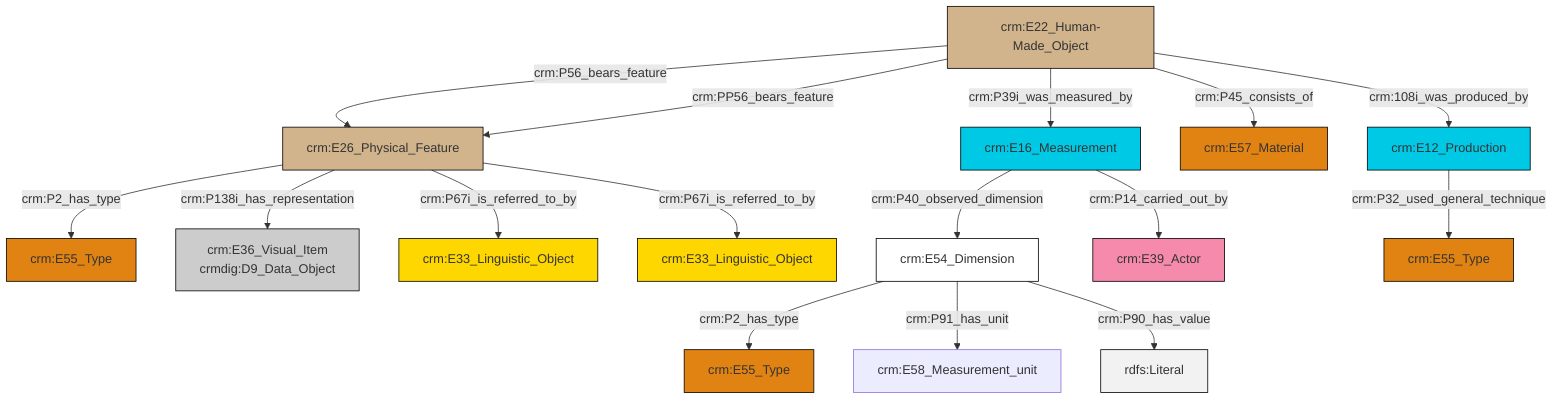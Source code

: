 graph TD
classDef Literal fill:#f2f2f2,stroke:#000000;
classDef CRM_Entity fill:#FFFFFF,stroke:#000000;
classDef Temporal_Entity fill:#00C9E6, stroke:#000000;
classDef Type fill:#E18312, stroke:#000000;
classDef Time-Span fill:#2C9C91, stroke:#000000;
classDef Appellation fill:#FFEB7F, stroke:#000000;
classDef Place fill:#008836, stroke:#000000;
classDef Persistent_Item fill:#B266B2, stroke:#000000;
classDef Conceptual_Object fill:#FFD700, stroke:#000000;
classDef Physical_Thing fill:#D2B48C, stroke:#000000;
classDef Actor fill:#f58aad, stroke:#000000;
classDef PC_Classes fill:#4ce600, stroke:#000000;
classDef Multi fill:#cccccc,stroke:#000000;

4["crm:E16_Measurement"]:::Temporal_Entity -->|crm:P40_observed_dimension| 5["crm:E54_Dimension"]:::CRM_Entity
2["crm:E26_Physical_Feature"]:::Physical_Thing -->|crm:P2_has_type| 6["crm:E55_Type"]:::Type
7["crm:E22_Human-Made_Object"]:::Physical_Thing -->|crm:P56_bears_feature| 2["crm:E26_Physical_Feature"]:::Physical_Thing
7["crm:E22_Human-Made_Object"]:::Physical_Thing -->|crm:PP56_bears_feature| 2["crm:E26_Physical_Feature"]:::Physical_Thing
7["crm:E22_Human-Made_Object"]:::Physical_Thing -->|crm:P39i_was_measured_by| 4["crm:E16_Measurement"]:::Temporal_Entity
2["crm:E26_Physical_Feature"]:::Physical_Thing -->|crm:P138i_has_representation| 11["crm:E36_Visual_Item<br>crmdig:D9_Data_Object"]:::Multi
7["crm:E22_Human-Made_Object"]:::Physical_Thing -->|crm:P45_consists_of| 9["crm:E57_Material"]:::Type
5["crm:E54_Dimension"]:::CRM_Entity -->|crm:P2_has_type| 15["crm:E55_Type"]:::Type
5["crm:E54_Dimension"]:::CRM_Entity -->|crm:P91_has_unit| 20["crm:E58_Measurement_unit"]:::Default
2["crm:E26_Physical_Feature"]:::Physical_Thing -->|crm:P67i_is_referred_to_by| 22["crm:E33_Linguistic_Object"]:::Conceptual_Object
5["crm:E54_Dimension"]:::CRM_Entity -->|crm:P90_has_value| 23[rdfs:Literal]:::Literal
4["crm:E16_Measurement"]:::Temporal_Entity -->|crm:P14_carried_out_by| 13["crm:E39_Actor"]:::Actor
24["crm:E12_Production"]:::Temporal_Entity -->|crm:P32_used_general_technique| 0["crm:E55_Type"]:::Type
7["crm:E22_Human-Made_Object"]:::Physical_Thing -->|crm:108i_was_produced_by| 24["crm:E12_Production"]:::Temporal_Entity
2["crm:E26_Physical_Feature"]:::Physical_Thing -->|crm:P67i_is_referred_to_by| 27["crm:E33_Linguistic_Object"]:::Conceptual_Object